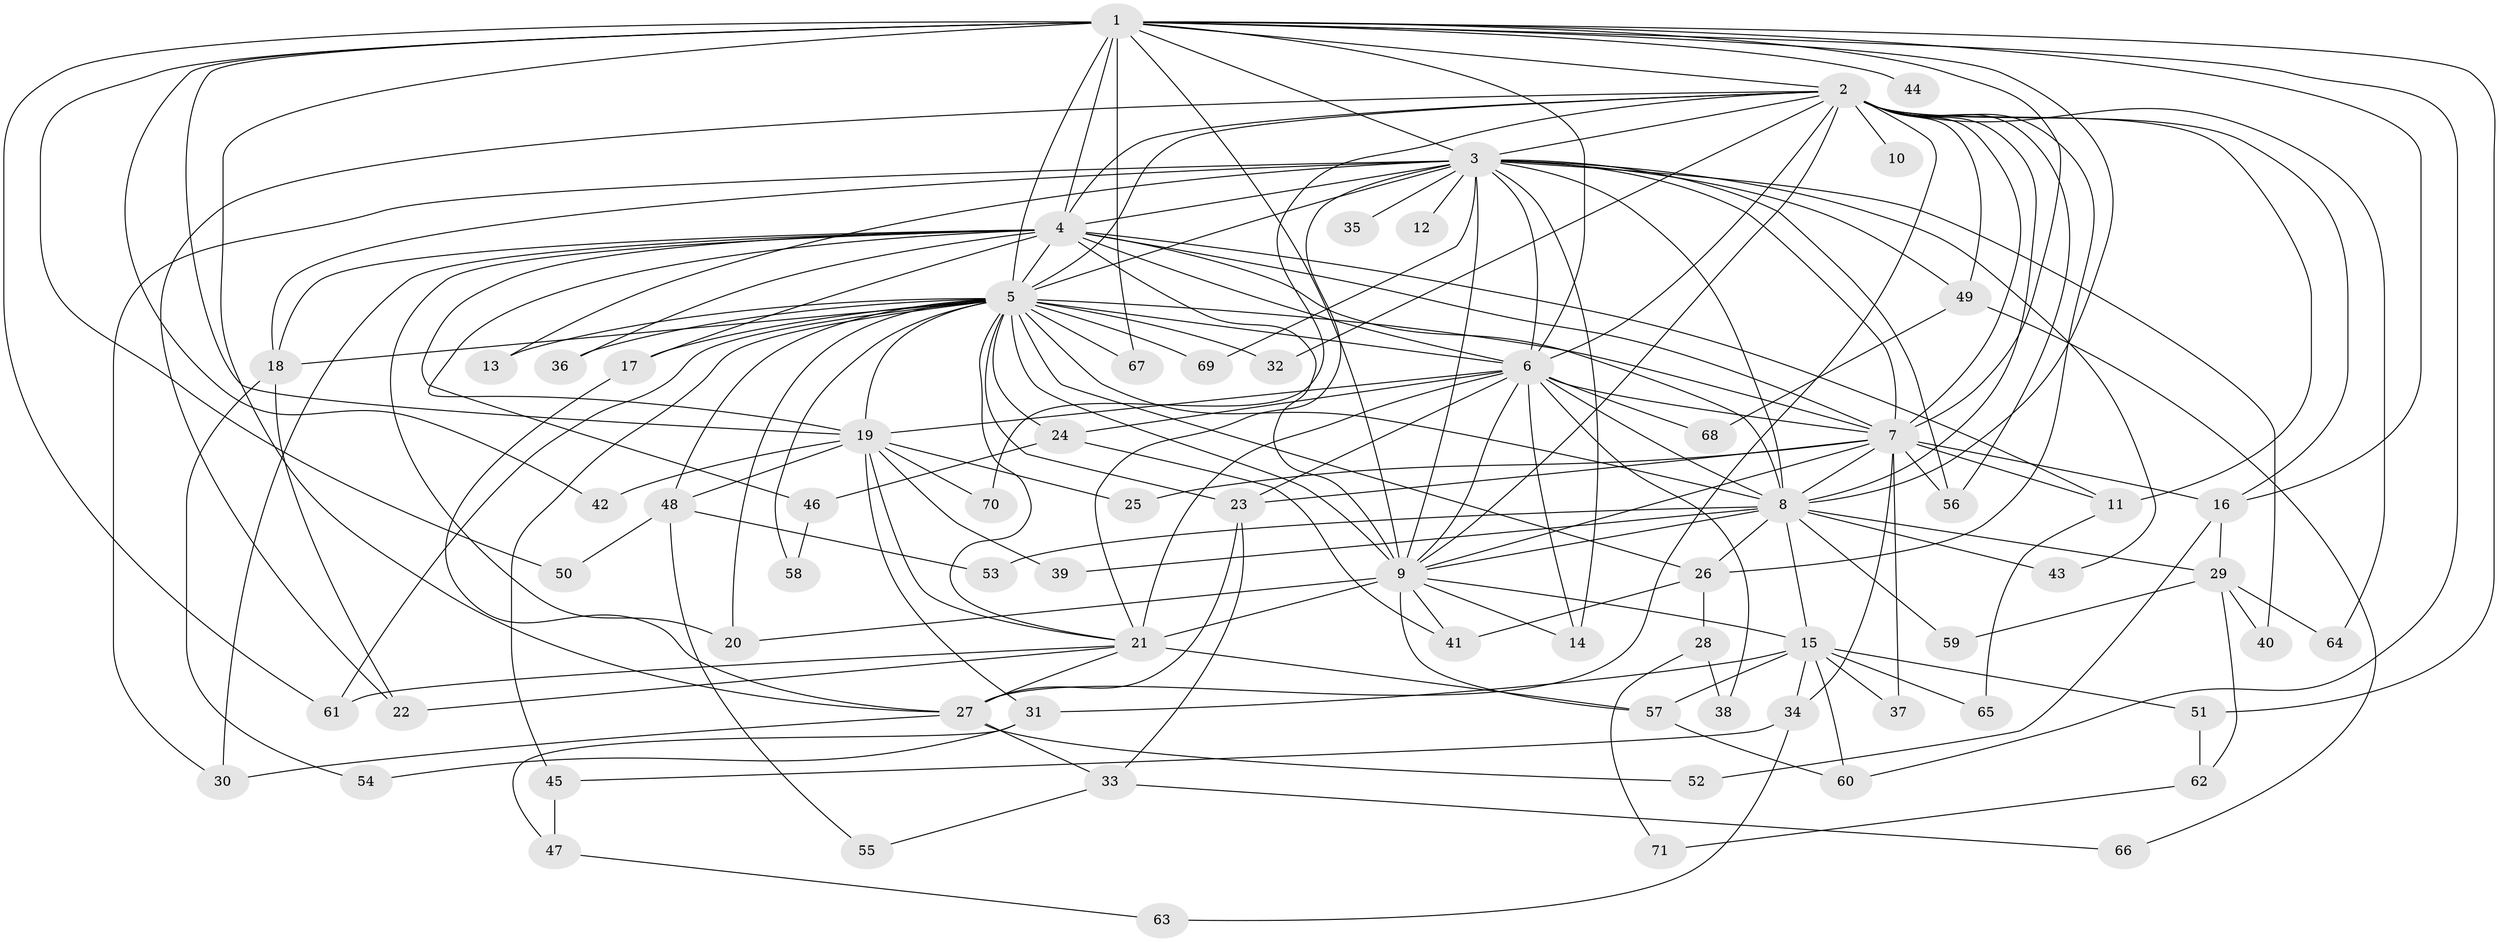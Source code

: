 // original degree distribution, {21: 0.008695652173913044, 23: 0.017391304347826087, 25: 0.008695652173913044, 19: 0.008695652173913044, 18: 0.008695652173913044, 17: 0.008695652173913044, 24: 0.008695652173913044, 20: 0.008695652173913044, 22: 0.008695652173913044, 2: 0.5043478260869565, 4: 0.10434782608695652, 3: 0.21739130434782608, 5: 0.05217391304347826, 8: 0.017391304347826087, 6: 0.008695652173913044, 7: 0.008695652173913044}
// Generated by graph-tools (version 1.1) at 2025/49/03/04/25 22:49:36]
// undirected, 71 vertices, 177 edges
graph export_dot {
  node [color=gray90,style=filled];
  1;
  2;
  3;
  4;
  5;
  6;
  7;
  8;
  9;
  10;
  11;
  12;
  13;
  14;
  15;
  16;
  17;
  18;
  19;
  20;
  21;
  22;
  23;
  24;
  25;
  26;
  27;
  28;
  29;
  30;
  31;
  32;
  33;
  34;
  35;
  36;
  37;
  38;
  39;
  40;
  41;
  42;
  43;
  44;
  45;
  46;
  47;
  48;
  49;
  50;
  51;
  52;
  53;
  54;
  55;
  56;
  57;
  58;
  59;
  60;
  61;
  62;
  63;
  64;
  65;
  66;
  67;
  68;
  69;
  70;
  71;
  1 -- 2 [weight=1.0];
  1 -- 3 [weight=1.0];
  1 -- 4 [weight=2.0];
  1 -- 5 [weight=3.0];
  1 -- 6 [weight=1.0];
  1 -- 7 [weight=1.0];
  1 -- 8 [weight=1.0];
  1 -- 9 [weight=1.0];
  1 -- 16 [weight=1.0];
  1 -- 19 [weight=1.0];
  1 -- 27 [weight=1.0];
  1 -- 42 [weight=1.0];
  1 -- 44 [weight=1.0];
  1 -- 50 [weight=1.0];
  1 -- 51 [weight=1.0];
  1 -- 60 [weight=1.0];
  1 -- 61 [weight=1.0];
  1 -- 67 [weight=1.0];
  2 -- 3 [weight=1.0];
  2 -- 4 [weight=2.0];
  2 -- 5 [weight=2.0];
  2 -- 6 [weight=1.0];
  2 -- 7 [weight=1.0];
  2 -- 8 [weight=1.0];
  2 -- 9 [weight=2.0];
  2 -- 10 [weight=1.0];
  2 -- 11 [weight=1.0];
  2 -- 16 [weight=1.0];
  2 -- 22 [weight=1.0];
  2 -- 26 [weight=1.0];
  2 -- 27 [weight=1.0];
  2 -- 32 [weight=1.0];
  2 -- 49 [weight=1.0];
  2 -- 56 [weight=1.0];
  2 -- 64 [weight=1.0];
  2 -- 70 [weight=1.0];
  3 -- 4 [weight=1.0];
  3 -- 5 [weight=2.0];
  3 -- 6 [weight=1.0];
  3 -- 7 [weight=1.0];
  3 -- 8 [weight=2.0];
  3 -- 9 [weight=1.0];
  3 -- 12 [weight=1.0];
  3 -- 13 [weight=1.0];
  3 -- 14 [weight=1.0];
  3 -- 18 [weight=1.0];
  3 -- 21 [weight=2.0];
  3 -- 30 [weight=1.0];
  3 -- 35 [weight=1.0];
  3 -- 40 [weight=1.0];
  3 -- 43 [weight=1.0];
  3 -- 49 [weight=1.0];
  3 -- 56 [weight=1.0];
  3 -- 69 [weight=1.0];
  4 -- 5 [weight=3.0];
  4 -- 6 [weight=2.0];
  4 -- 7 [weight=2.0];
  4 -- 8 [weight=1.0];
  4 -- 9 [weight=1.0];
  4 -- 11 [weight=1.0];
  4 -- 17 [weight=1.0];
  4 -- 18 [weight=1.0];
  4 -- 19 [weight=1.0];
  4 -- 20 [weight=1.0];
  4 -- 30 [weight=1.0];
  4 -- 36 [weight=2.0];
  4 -- 46 [weight=1.0];
  5 -- 6 [weight=2.0];
  5 -- 7 [weight=2.0];
  5 -- 8 [weight=3.0];
  5 -- 9 [weight=3.0];
  5 -- 13 [weight=1.0];
  5 -- 17 [weight=2.0];
  5 -- 18 [weight=1.0];
  5 -- 19 [weight=1.0];
  5 -- 20 [weight=1.0];
  5 -- 21 [weight=1.0];
  5 -- 23 [weight=1.0];
  5 -- 24 [weight=2.0];
  5 -- 26 [weight=1.0];
  5 -- 32 [weight=1.0];
  5 -- 36 [weight=1.0];
  5 -- 45 [weight=1.0];
  5 -- 48 [weight=1.0];
  5 -- 58 [weight=1.0];
  5 -- 61 [weight=1.0];
  5 -- 67 [weight=1.0];
  5 -- 69 [weight=1.0];
  6 -- 7 [weight=1.0];
  6 -- 8 [weight=1.0];
  6 -- 9 [weight=1.0];
  6 -- 14 [weight=1.0];
  6 -- 19 [weight=1.0];
  6 -- 21 [weight=1.0];
  6 -- 23 [weight=1.0];
  6 -- 24 [weight=2.0];
  6 -- 38 [weight=1.0];
  6 -- 68 [weight=1.0];
  7 -- 8 [weight=1.0];
  7 -- 9 [weight=1.0];
  7 -- 11 [weight=1.0];
  7 -- 16 [weight=1.0];
  7 -- 23 [weight=1.0];
  7 -- 25 [weight=1.0];
  7 -- 34 [weight=1.0];
  7 -- 37 [weight=1.0];
  7 -- 56 [weight=1.0];
  8 -- 9 [weight=1.0];
  8 -- 15 [weight=1.0];
  8 -- 26 [weight=2.0];
  8 -- 29 [weight=1.0];
  8 -- 39 [weight=1.0];
  8 -- 43 [weight=1.0];
  8 -- 53 [weight=1.0];
  8 -- 59 [weight=1.0];
  9 -- 14 [weight=1.0];
  9 -- 15 [weight=2.0];
  9 -- 20 [weight=1.0];
  9 -- 21 [weight=5.0];
  9 -- 41 [weight=1.0];
  9 -- 57 [weight=1.0];
  11 -- 65 [weight=1.0];
  15 -- 31 [weight=1.0];
  15 -- 34 [weight=1.0];
  15 -- 37 [weight=1.0];
  15 -- 51 [weight=1.0];
  15 -- 57 [weight=1.0];
  15 -- 60 [weight=1.0];
  15 -- 65 [weight=1.0];
  16 -- 29 [weight=1.0];
  16 -- 52 [weight=1.0];
  17 -- 27 [weight=1.0];
  18 -- 22 [weight=1.0];
  18 -- 54 [weight=1.0];
  19 -- 21 [weight=1.0];
  19 -- 25 [weight=1.0];
  19 -- 31 [weight=1.0];
  19 -- 39 [weight=1.0];
  19 -- 42 [weight=1.0];
  19 -- 48 [weight=1.0];
  19 -- 70 [weight=1.0];
  21 -- 22 [weight=1.0];
  21 -- 27 [weight=1.0];
  21 -- 57 [weight=1.0];
  21 -- 61 [weight=1.0];
  23 -- 27 [weight=1.0];
  23 -- 33 [weight=1.0];
  24 -- 41 [weight=1.0];
  24 -- 46 [weight=1.0];
  26 -- 28 [weight=1.0];
  26 -- 41 [weight=1.0];
  27 -- 30 [weight=1.0];
  27 -- 33 [weight=1.0];
  27 -- 52 [weight=1.0];
  28 -- 38 [weight=1.0];
  28 -- 71 [weight=1.0];
  29 -- 40 [weight=1.0];
  29 -- 59 [weight=1.0];
  29 -- 62 [weight=1.0];
  29 -- 64 [weight=1.0];
  31 -- 47 [weight=1.0];
  31 -- 54 [weight=1.0];
  33 -- 55 [weight=1.0];
  33 -- 66 [weight=1.0];
  34 -- 45 [weight=1.0];
  34 -- 63 [weight=1.0];
  45 -- 47 [weight=1.0];
  46 -- 58 [weight=1.0];
  47 -- 63 [weight=1.0];
  48 -- 50 [weight=1.0];
  48 -- 53 [weight=1.0];
  48 -- 55 [weight=1.0];
  49 -- 66 [weight=1.0];
  49 -- 68 [weight=1.0];
  51 -- 62 [weight=1.0];
  57 -- 60 [weight=1.0];
  62 -- 71 [weight=1.0];
}

